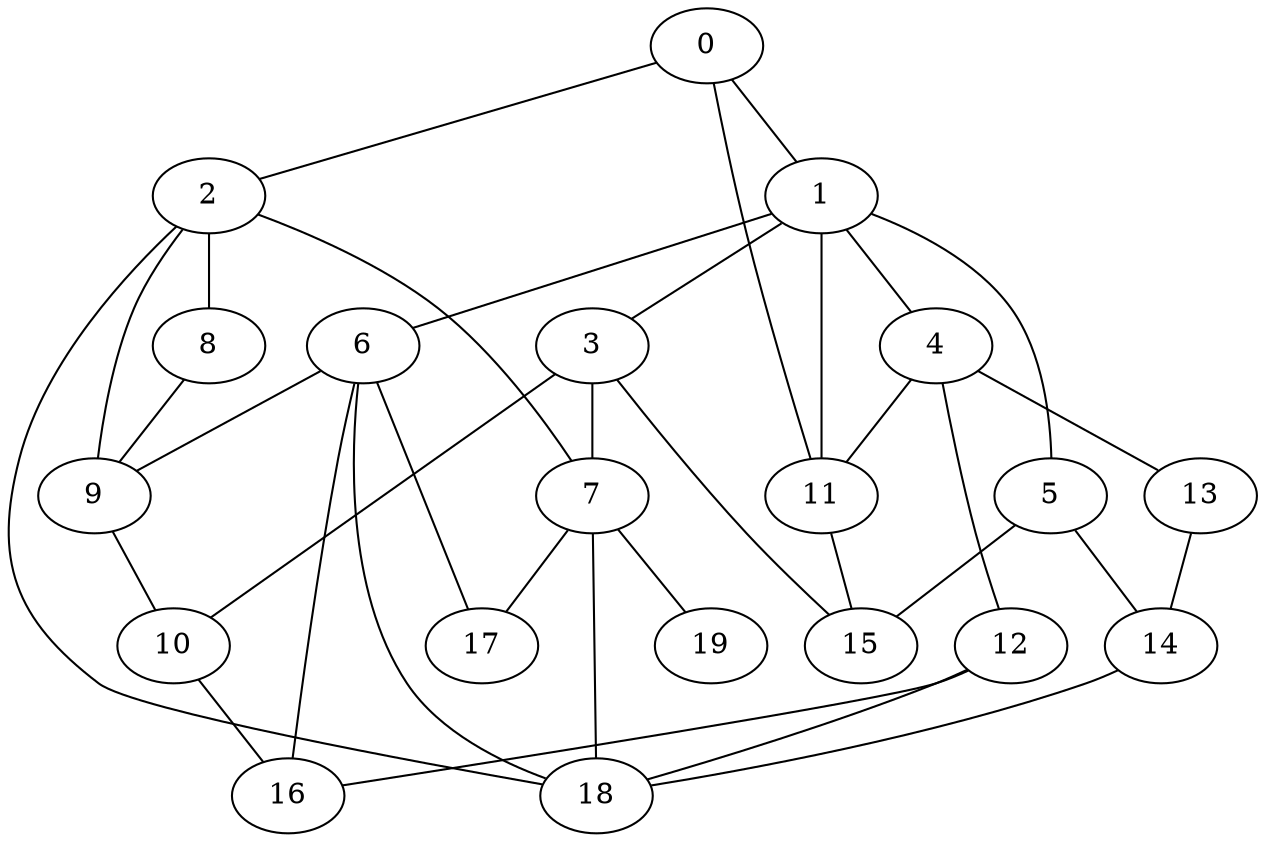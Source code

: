 
graph graphname {
    0 -- 1
0 -- 2
0 -- 11
1 -- 3
1 -- 4
1 -- 5
1 -- 6
1 -- 11
2 -- 8
2 -- 9
2 -- 7
2 -- 18
3 -- 10
3 -- 7
3 -- 15
4 -- 11
4 -- 12
4 -- 13
5 -- 14
5 -- 15
6 -- 16
6 -- 9
6 -- 18
6 -- 17
7 -- 17
7 -- 19
7 -- 18
8 -- 9
9 -- 10
10 -- 16
11 -- 15
12 -- 16
12 -- 18
13 -- 14
14 -- 18

}

